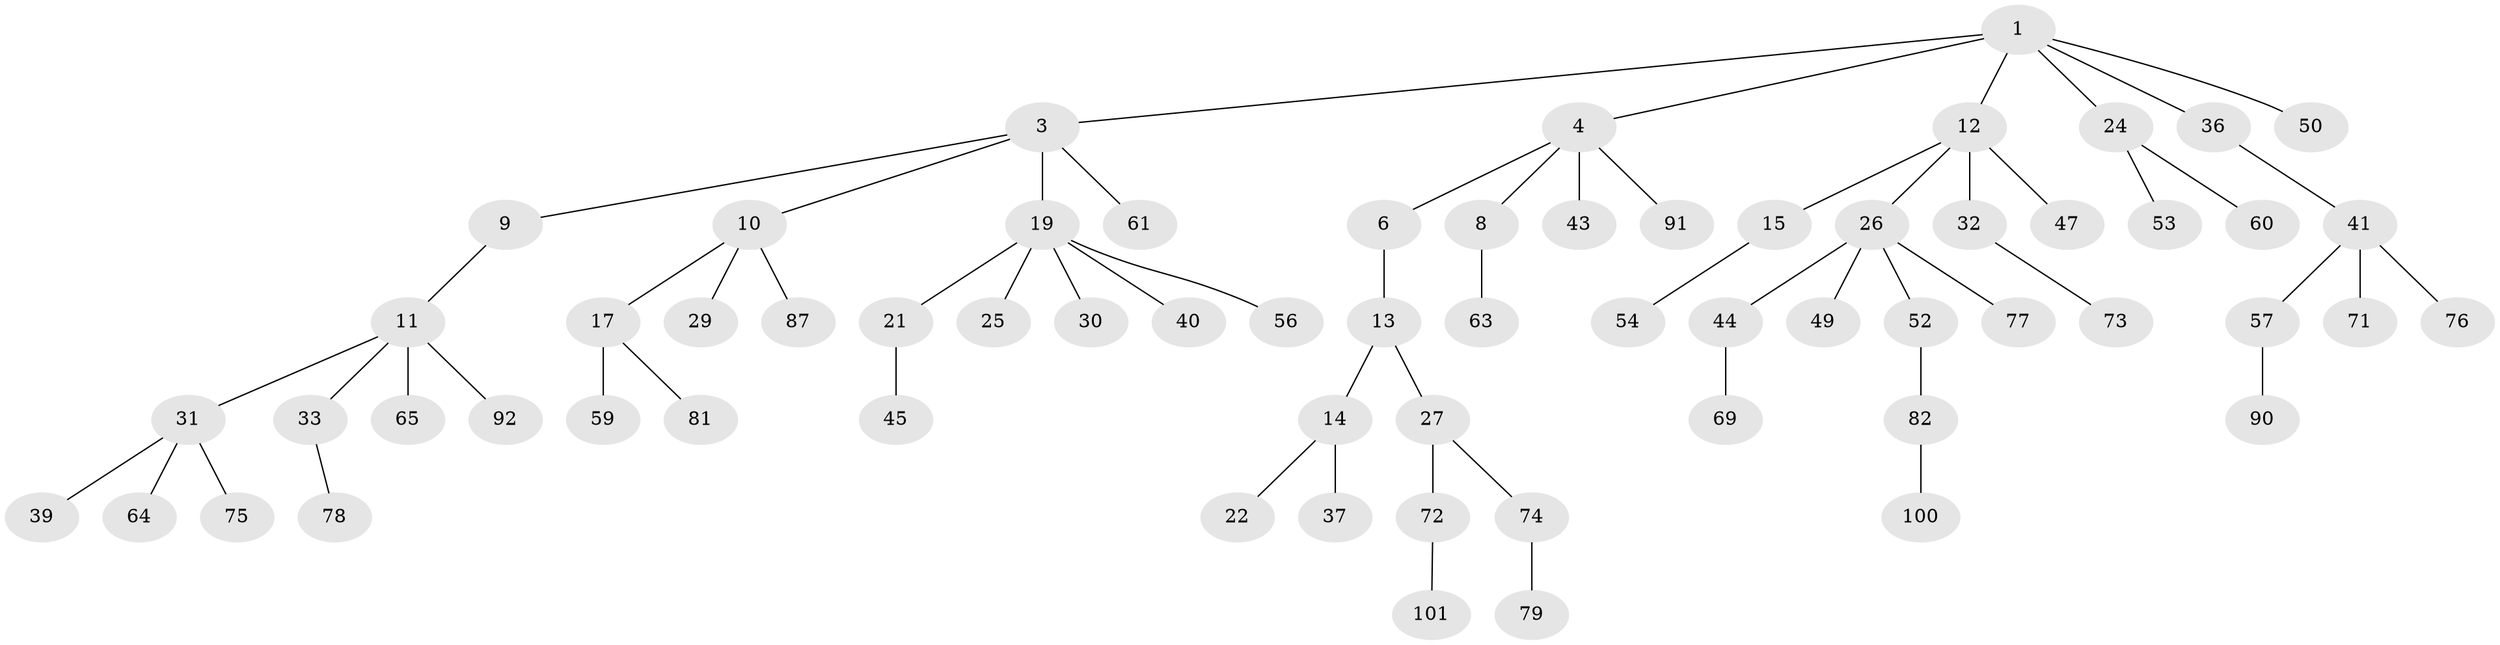 // Generated by graph-tools (version 1.1) at 2025/24/03/03/25 07:24:05]
// undirected, 65 vertices, 64 edges
graph export_dot {
graph [start="1"]
  node [color=gray90,style=filled];
  1 [super="+2"];
  3 [super="+7"];
  4 [super="+5"];
  6 [super="+18"];
  8;
  9 [super="+20"];
  10 [super="+23"];
  11 [super="+80"];
  12 [super="+28"];
  13;
  14 [super="+16"];
  15 [super="+34"];
  17 [super="+35"];
  19 [super="+42"];
  21 [super="+51"];
  22;
  24 [super="+46"];
  25;
  26 [super="+38"];
  27 [super="+62"];
  29 [super="+93"];
  30 [super="+99"];
  31 [super="+70"];
  32;
  33 [super="+48"];
  36 [super="+68"];
  37;
  39 [super="+67"];
  40 [super="+55"];
  41 [super="+96"];
  43 [super="+85"];
  44;
  45;
  47 [super="+66"];
  49;
  50;
  52 [super="+58"];
  53 [super="+86"];
  54;
  56 [super="+84"];
  57 [super="+83"];
  59;
  60;
  61;
  63;
  64 [super="+95"];
  65;
  69;
  71;
  72;
  73 [super="+89"];
  74 [super="+97"];
  75;
  76;
  77;
  78 [super="+88"];
  79;
  81;
  82 [super="+94"];
  87;
  90 [super="+98"];
  91;
  92;
  100;
  101;
  1 -- 4;
  1 -- 12;
  1 -- 24;
  1 -- 50;
  1 -- 3;
  1 -- 36;
  3 -- 19;
  3 -- 9;
  3 -- 10;
  3 -- 61;
  4 -- 6;
  4 -- 8;
  4 -- 43;
  4 -- 91;
  6 -- 13;
  8 -- 63;
  9 -- 11;
  10 -- 17;
  10 -- 29;
  10 -- 87;
  11 -- 31;
  11 -- 33;
  11 -- 65;
  11 -- 92;
  12 -- 15;
  12 -- 26;
  12 -- 47;
  12 -- 32;
  13 -- 14;
  13 -- 27;
  14 -- 37;
  14 -- 22;
  15 -- 54;
  17 -- 81;
  17 -- 59;
  19 -- 21;
  19 -- 25;
  19 -- 30;
  19 -- 40;
  19 -- 56;
  21 -- 45;
  24 -- 60;
  24 -- 53;
  26 -- 44;
  26 -- 52;
  26 -- 49;
  26 -- 77;
  27 -- 72;
  27 -- 74;
  31 -- 39;
  31 -- 64;
  31 -- 75;
  32 -- 73;
  33 -- 78;
  36 -- 41;
  41 -- 57;
  41 -- 71;
  41 -- 76;
  44 -- 69;
  52 -- 82;
  57 -- 90;
  72 -- 101;
  74 -- 79;
  82 -- 100;
}
